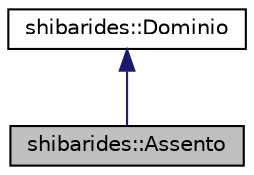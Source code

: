 digraph "shibarides::Assento"
{
  edge [fontname="Helvetica",fontsize="10",labelfontname="Helvetica",labelfontsize="10"];
  node [fontname="Helvetica",fontsize="10",shape=record];
  Node1 [label="shibarides::Assento",height=0.2,width=0.4,color="black", fillcolor="grey75", style="filled", fontcolor="black"];
  Node2 -> Node1 [dir="back",color="midnightblue",fontsize="10",style="solid"];
  Node2 [label="shibarides::Dominio",height=0.2,width=0.4,color="black", fillcolor="white", style="filled",URL="$classshibarides_1_1Dominio.html"];
}

